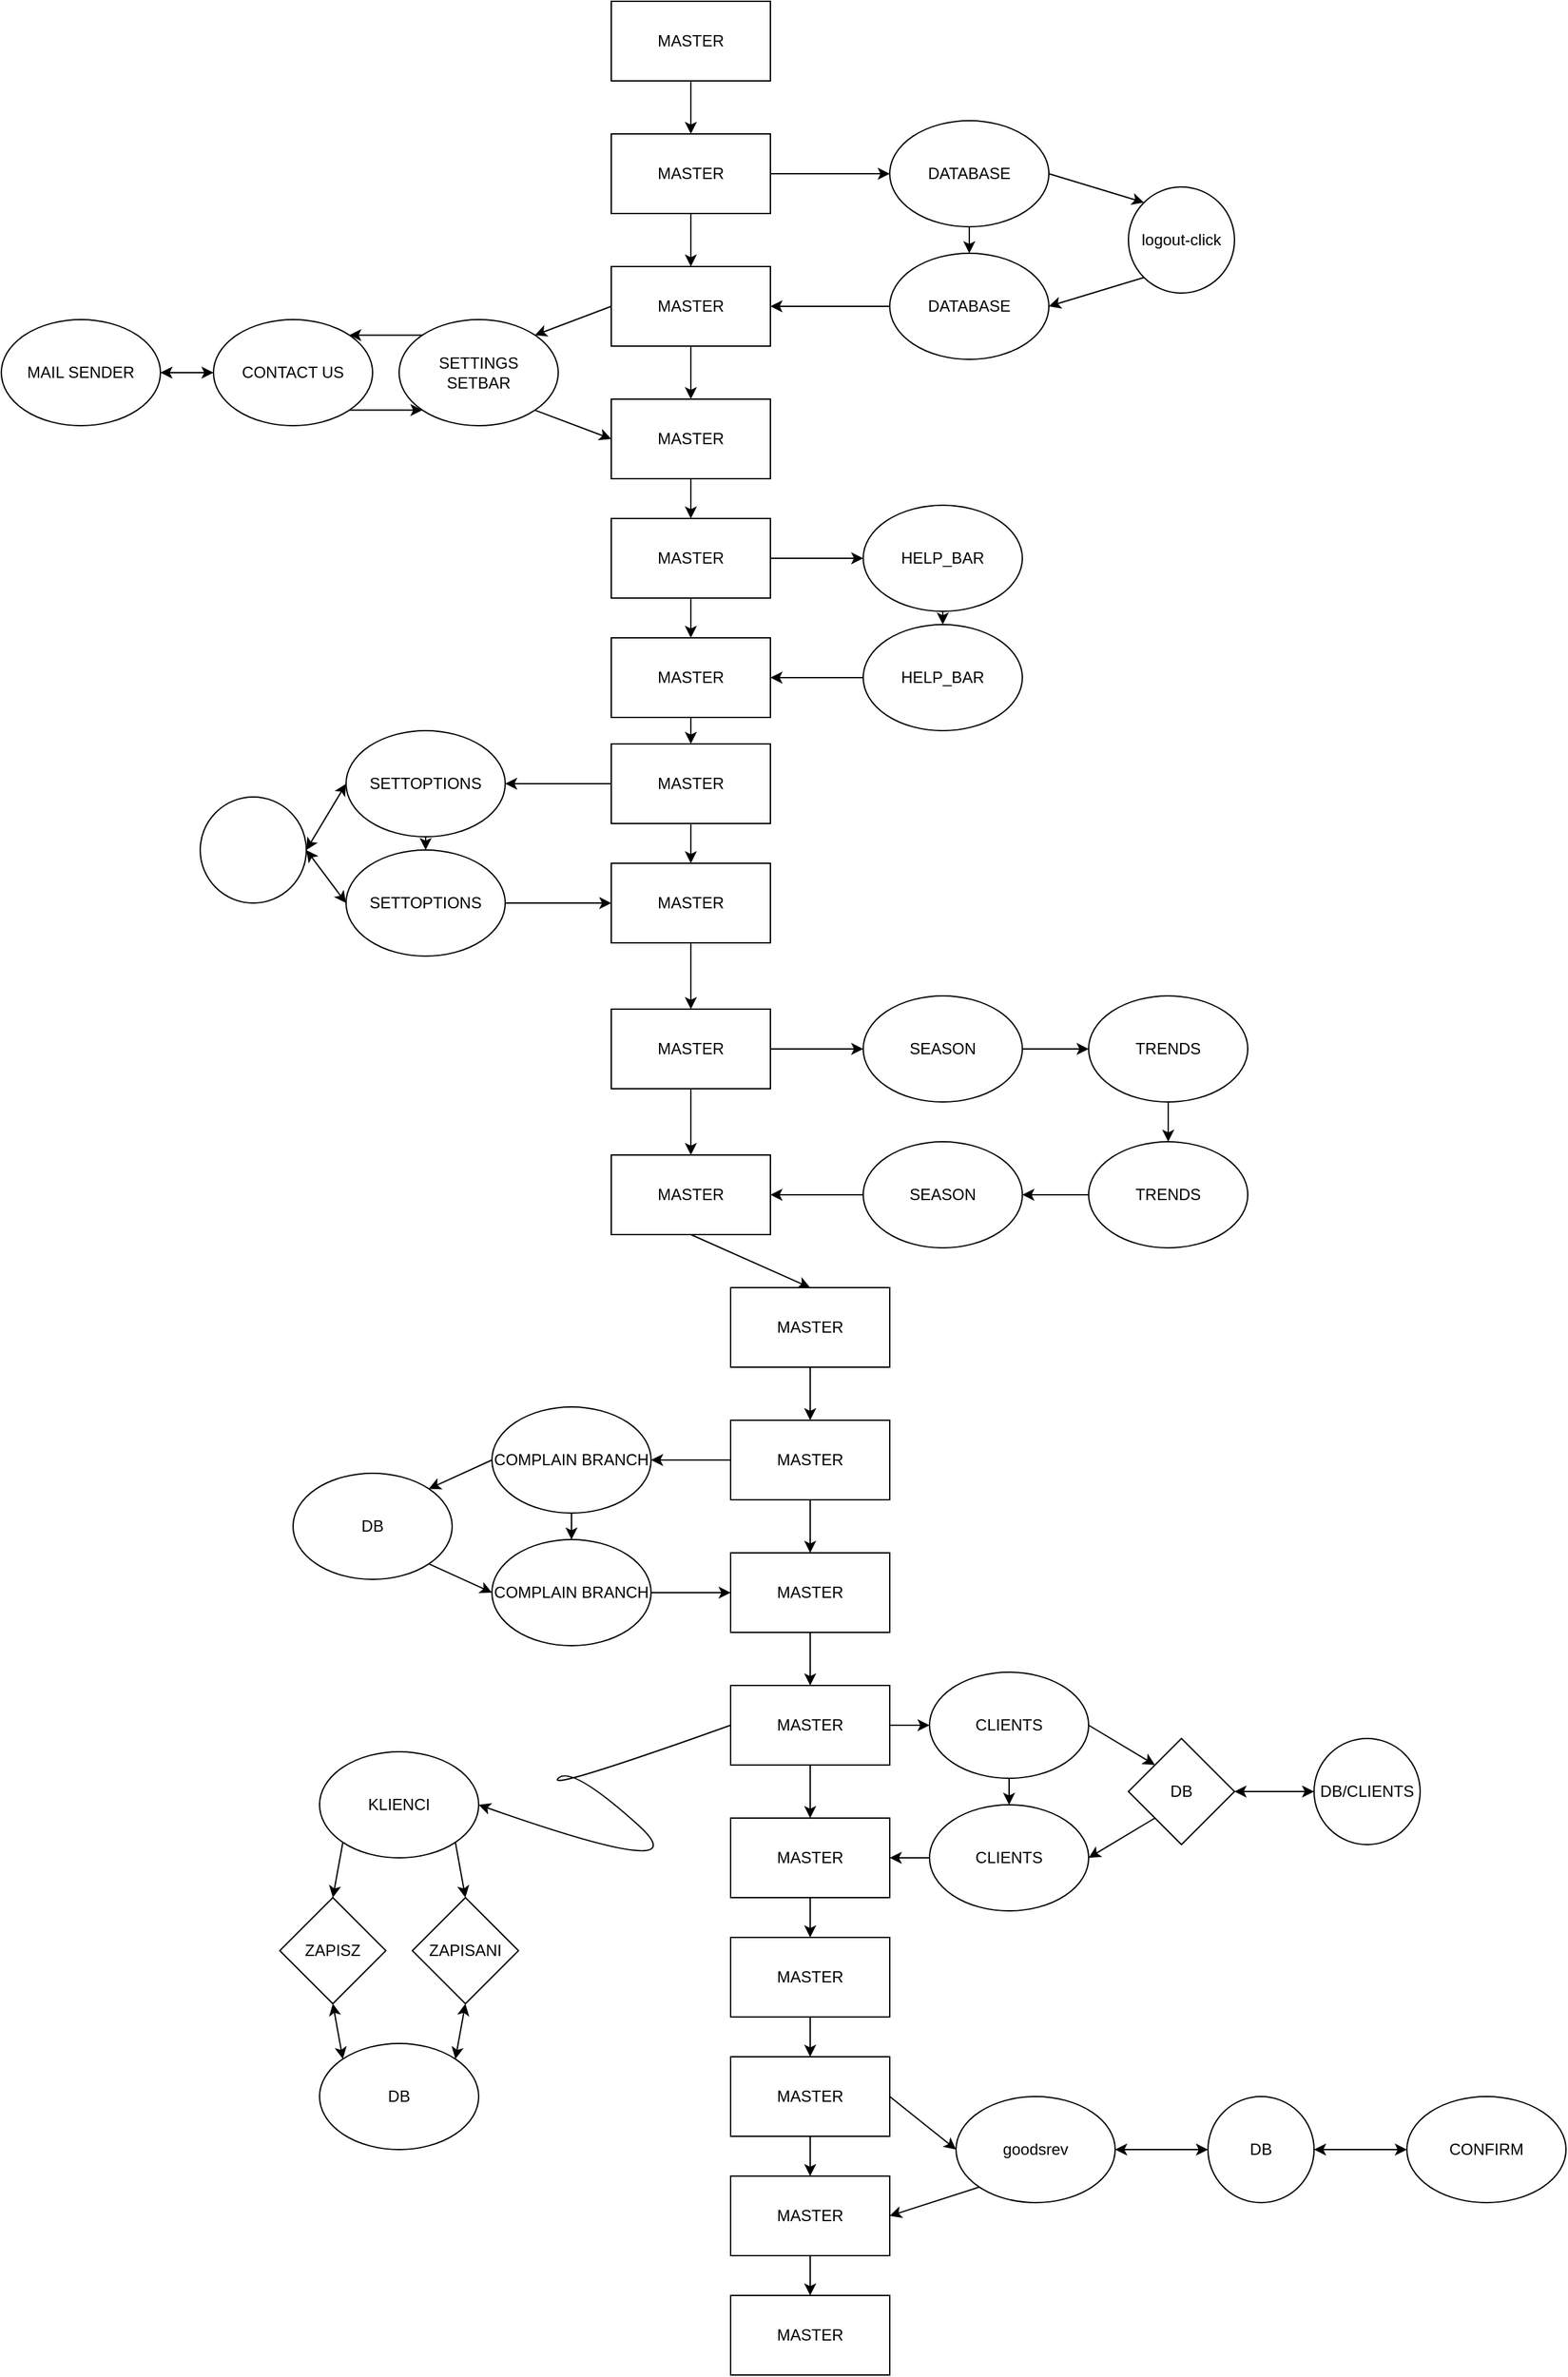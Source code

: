 <mxfile>
    <diagram id="oY0FXj-dNBYfwEyEiE-z" name="Page-1">
        <mxGraphModel dx="1971" dy="547" grid="1" gridSize="10" guides="1" tooltips="1" connect="1" arrows="1" fold="1" page="1" pageScale="1" pageWidth="827" pageHeight="1169" math="0" shadow="0">
            <root>
                <mxCell id="0"/>
                <mxCell id="1" parent="0"/>
                <mxCell id="2" value="MASTER" style="rounded=0;whiteSpace=wrap;html=1;" parent="1" vertex="1">
                    <mxGeometry x="320" y="40" width="120" height="60" as="geometry"/>
                </mxCell>
                <mxCell id="3" value="MASTER" style="rounded=0;whiteSpace=wrap;html=1;" parent="1" vertex="1">
                    <mxGeometry x="320" y="140" width="120" height="60" as="geometry"/>
                </mxCell>
                <mxCell id="4" value="MASTER" style="rounded=0;whiteSpace=wrap;html=1;" parent="1" vertex="1">
                    <mxGeometry x="320" y="240" width="120" height="60" as="geometry"/>
                </mxCell>
                <mxCell id="5" value="" style="endArrow=classic;html=1;exitX=0.5;exitY=1;exitDx=0;exitDy=0;entryX=0.5;entryY=0;entryDx=0;entryDy=0;" parent="1" source="2" target="3" edge="1">
                    <mxGeometry width="50" height="50" relative="1" as="geometry">
                        <mxPoint x="390" y="170" as="sourcePoint"/>
                        <mxPoint x="440" y="120" as="targetPoint"/>
                    </mxGeometry>
                </mxCell>
                <mxCell id="6" value="" style="endArrow=classic;html=1;exitX=0.5;exitY=1;exitDx=0;exitDy=0;" parent="1" source="3" target="4" edge="1">
                    <mxGeometry width="50" height="50" relative="1" as="geometry">
                        <mxPoint x="390" y="170" as="sourcePoint"/>
                        <mxPoint x="440" y="120" as="targetPoint"/>
                    </mxGeometry>
                </mxCell>
                <mxCell id="7" value="DATABASE" style="ellipse;whiteSpace=wrap;html=1;" parent="1" vertex="1">
                    <mxGeometry x="530" y="130" width="120" height="80" as="geometry"/>
                </mxCell>
                <mxCell id="8" value="DATABASE" style="ellipse;whiteSpace=wrap;html=1;" parent="1" vertex="1">
                    <mxGeometry x="530" y="230" width="120" height="80" as="geometry"/>
                </mxCell>
                <mxCell id="9" value="" style="endArrow=classic;html=1;exitX=0.5;exitY=1;exitDx=0;exitDy=0;entryX=0.5;entryY=0;entryDx=0;entryDy=0;" parent="1" source="7" target="8" edge="1">
                    <mxGeometry width="50" height="50" relative="1" as="geometry">
                        <mxPoint x="390" y="270" as="sourcePoint"/>
                        <mxPoint x="440" y="220" as="targetPoint"/>
                    </mxGeometry>
                </mxCell>
                <mxCell id="10" value="" style="endArrow=classic;html=1;exitX=1;exitY=0.5;exitDx=0;exitDy=0;entryX=0;entryY=0.5;entryDx=0;entryDy=0;" parent="1" source="3" target="7" edge="1">
                    <mxGeometry width="50" height="50" relative="1" as="geometry">
                        <mxPoint x="390" y="270" as="sourcePoint"/>
                        <mxPoint x="440" y="220" as="targetPoint"/>
                    </mxGeometry>
                </mxCell>
                <mxCell id="11" value="logout-click" style="ellipse;whiteSpace=wrap;html=1;aspect=fixed;" parent="1" vertex="1">
                    <mxGeometry x="710" y="180" width="80" height="80" as="geometry"/>
                </mxCell>
                <mxCell id="12" value="" style="endArrow=classic;html=1;exitX=1;exitY=0.5;exitDx=0;exitDy=0;entryX=0;entryY=0;entryDx=0;entryDy=0;" parent="1" source="7" target="11" edge="1">
                    <mxGeometry width="50" height="50" relative="1" as="geometry">
                        <mxPoint x="390" y="300" as="sourcePoint"/>
                        <mxPoint x="440" y="250" as="targetPoint"/>
                    </mxGeometry>
                </mxCell>
                <mxCell id="13" value="MASTER" style="rounded=0;whiteSpace=wrap;html=1;" parent="1" vertex="1">
                    <mxGeometry x="320" y="340" width="120" height="60" as="geometry"/>
                </mxCell>
                <mxCell id="14" value="" style="endArrow=classic;html=1;exitX=0.5;exitY=1;exitDx=0;exitDy=0;entryX=0.5;entryY=0;entryDx=0;entryDy=0;" parent="1" source="4" target="13" edge="1">
                    <mxGeometry width="50" height="50" relative="1" as="geometry">
                        <mxPoint x="390" y="300" as="sourcePoint"/>
                        <mxPoint x="440" y="250" as="targetPoint"/>
                    </mxGeometry>
                </mxCell>
                <mxCell id="15" value="" style="endArrow=classic;html=1;exitX=0;exitY=1;exitDx=0;exitDy=0;entryX=1;entryY=0.5;entryDx=0;entryDy=0;" parent="1" source="11" target="8" edge="1">
                    <mxGeometry width="50" height="50" relative="1" as="geometry">
                        <mxPoint x="390" y="300" as="sourcePoint"/>
                        <mxPoint x="440" y="250" as="targetPoint"/>
                    </mxGeometry>
                </mxCell>
                <mxCell id="16" value="" style="endArrow=classic;html=1;exitX=0;exitY=0.5;exitDx=0;exitDy=0;entryX=1;entryY=0.5;entryDx=0;entryDy=0;" parent="1" source="8" target="4" edge="1">
                    <mxGeometry width="50" height="50" relative="1" as="geometry">
                        <mxPoint x="390" y="290" as="sourcePoint"/>
                        <mxPoint x="440" y="240" as="targetPoint"/>
                    </mxGeometry>
                </mxCell>
                <mxCell id="17" value="SETTINGS&lt;br&gt;SETBAR" style="ellipse;whiteSpace=wrap;html=1;" parent="1" vertex="1">
                    <mxGeometry x="160" y="280" width="120" height="80" as="geometry"/>
                </mxCell>
                <mxCell id="19" value="" style="endArrow=classic;html=1;exitX=0;exitY=0.5;exitDx=0;exitDy=0;entryX=1;entryY=0;entryDx=0;entryDy=0;" parent="1" source="4" target="17" edge="1">
                    <mxGeometry width="50" height="50" relative="1" as="geometry">
                        <mxPoint x="390" y="290" as="sourcePoint"/>
                        <mxPoint x="440" y="240" as="targetPoint"/>
                    </mxGeometry>
                </mxCell>
                <mxCell id="37" style="edgeStyle=none;html=1;entryX=1;entryY=0;entryDx=0;entryDy=0;exitX=0;exitY=0;exitDx=0;exitDy=0;" parent="1" source="17" target="35" edge="1">
                    <mxGeometry relative="1" as="geometry"/>
                </mxCell>
                <mxCell id="21" value="MASTER" style="rounded=0;whiteSpace=wrap;html=1;" parent="1" vertex="1">
                    <mxGeometry x="320" y="430" width="120" height="60" as="geometry"/>
                </mxCell>
                <mxCell id="22" value="MASTER" style="rounded=0;whiteSpace=wrap;html=1;" parent="1" vertex="1">
                    <mxGeometry x="320" y="520" width="120" height="60" as="geometry"/>
                </mxCell>
                <mxCell id="23" value="" style="endArrow=classic;html=1;exitX=0.5;exitY=1;exitDx=0;exitDy=0;entryX=0.5;entryY=0;entryDx=0;entryDy=0;" parent="1" source="21" target="22" edge="1">
                    <mxGeometry width="50" height="50" relative="1" as="geometry">
                        <mxPoint x="390" y="460" as="sourcePoint"/>
                        <mxPoint x="440" y="410" as="targetPoint"/>
                    </mxGeometry>
                </mxCell>
                <mxCell id="24" value="" style="endArrow=classic;html=1;exitX=0.5;exitY=1;exitDx=0;exitDy=0;entryX=0.5;entryY=0;entryDx=0;entryDy=0;" parent="1" source="13" target="21" edge="1">
                    <mxGeometry width="50" height="50" relative="1" as="geometry">
                        <mxPoint x="390" y="460" as="sourcePoint"/>
                        <mxPoint x="440" y="410" as="targetPoint"/>
                    </mxGeometry>
                </mxCell>
                <mxCell id="25" value="HELP_BAR" style="ellipse;whiteSpace=wrap;html=1;" parent="1" vertex="1">
                    <mxGeometry x="510" y="510" width="120" height="80" as="geometry"/>
                </mxCell>
                <mxCell id="26" value="HELP_BAR" style="ellipse;whiteSpace=wrap;html=1;" parent="1" vertex="1">
                    <mxGeometry x="510" y="420" width="120" height="80" as="geometry"/>
                </mxCell>
                <mxCell id="27" value="" style="endArrow=classic;html=1;exitX=1;exitY=0.5;exitDx=0;exitDy=0;entryX=0;entryY=0.5;entryDx=0;entryDy=0;" parent="1" source="21" target="26" edge="1">
                    <mxGeometry width="50" height="50" relative="1" as="geometry">
                        <mxPoint x="390" y="460" as="sourcePoint"/>
                        <mxPoint x="440" y="410" as="targetPoint"/>
                    </mxGeometry>
                </mxCell>
                <mxCell id="28" value="" style="endArrow=classic;html=1;exitX=0.5;exitY=1;exitDx=0;exitDy=0;entryX=0.5;entryY=0;entryDx=0;entryDy=0;" parent="1" source="26" target="25" edge="1">
                    <mxGeometry width="50" height="50" relative="1" as="geometry">
                        <mxPoint x="390" y="460" as="sourcePoint"/>
                        <mxPoint x="440" y="410" as="targetPoint"/>
                    </mxGeometry>
                </mxCell>
                <mxCell id="29" value="" style="endArrow=classic;html=1;exitX=1;exitY=1;exitDx=0;exitDy=0;entryX=0;entryY=0.5;entryDx=0;entryDy=0;" parent="1" source="17" target="13" edge="1">
                    <mxGeometry width="50" height="50" relative="1" as="geometry">
                        <mxPoint x="390" y="310" as="sourcePoint"/>
                        <mxPoint x="440" y="260" as="targetPoint"/>
                    </mxGeometry>
                </mxCell>
                <mxCell id="30" value="" style="endArrow=classic;html=1;exitX=0;exitY=0.5;exitDx=0;exitDy=0;entryX=1;entryY=0.5;entryDx=0;entryDy=0;" parent="1" source="25" target="22" edge="1">
                    <mxGeometry width="50" height="50" relative="1" as="geometry">
                        <mxPoint x="390" y="510" as="sourcePoint"/>
                        <mxPoint x="440" y="460" as="targetPoint"/>
                    </mxGeometry>
                </mxCell>
                <mxCell id="31" value="MASTER" style="rounded=0;whiteSpace=wrap;html=1;" parent="1" vertex="1">
                    <mxGeometry x="320" y="600" width="120" height="60" as="geometry"/>
                </mxCell>
                <mxCell id="32" value="MASTER" style="rounded=0;whiteSpace=wrap;html=1;" parent="1" vertex="1">
                    <mxGeometry x="320" y="690" width="120" height="60" as="geometry"/>
                </mxCell>
                <mxCell id="33" value="" style="endArrow=classic;html=1;exitX=0.5;exitY=1;exitDx=0;exitDy=0;entryX=0.5;entryY=0;entryDx=0;entryDy=0;" parent="1" source="22" target="31" edge="1">
                    <mxGeometry width="50" height="50" relative="1" as="geometry">
                        <mxPoint x="390" y="510" as="sourcePoint"/>
                        <mxPoint x="440" y="460" as="targetPoint"/>
                    </mxGeometry>
                </mxCell>
                <mxCell id="34" value="" style="endArrow=classic;html=1;exitX=0.5;exitY=1;exitDx=0;exitDy=0;entryX=0.5;entryY=0;entryDx=0;entryDy=0;" parent="1" source="31" target="32" edge="1">
                    <mxGeometry width="50" height="50" relative="1" as="geometry">
                        <mxPoint x="390" y="510" as="sourcePoint"/>
                        <mxPoint x="440" y="460" as="targetPoint"/>
                    </mxGeometry>
                </mxCell>
                <mxCell id="35" value="CONTACT US" style="ellipse;whiteSpace=wrap;html=1;" parent="1" vertex="1">
                    <mxGeometry x="20" y="280" width="120" height="80" as="geometry"/>
                </mxCell>
                <mxCell id="38" value="" style="endArrow=classic;html=1;exitX=1;exitY=1;exitDx=0;exitDy=0;entryX=0;entryY=1;entryDx=0;entryDy=0;" parent="1" source="35" target="17" edge="1">
                    <mxGeometry width="50" height="50" relative="1" as="geometry">
                        <mxPoint x="390" y="410" as="sourcePoint"/>
                        <mxPoint x="440" y="360" as="targetPoint"/>
                    </mxGeometry>
                </mxCell>
                <mxCell id="39" value="SETTOPTIONS" style="ellipse;whiteSpace=wrap;html=1;" parent="1" vertex="1">
                    <mxGeometry x="120" y="680" width="120" height="80" as="geometry"/>
                </mxCell>
                <mxCell id="40" value="SETTOPTIONS" style="ellipse;whiteSpace=wrap;html=1;" parent="1" vertex="1">
                    <mxGeometry x="120" y="590" width="120" height="80" as="geometry"/>
                </mxCell>
                <mxCell id="41" value="" style="endArrow=classic;html=1;exitX=0.5;exitY=1;exitDx=0;exitDy=0;" parent="1" source="32" edge="1">
                    <mxGeometry width="50" height="50" relative="1" as="geometry">
                        <mxPoint x="400" y="820" as="sourcePoint"/>
                        <mxPoint x="380" y="800" as="targetPoint"/>
                    </mxGeometry>
                </mxCell>
                <mxCell id="42" value="" style="endArrow=classic;html=1;exitX=1;exitY=0.5;exitDx=0;exitDy=0;entryX=0;entryY=0.5;entryDx=0;entryDy=0;" parent="1" source="39" target="32" edge="1">
                    <mxGeometry width="50" height="50" relative="1" as="geometry">
                        <mxPoint x="390" y="680" as="sourcePoint"/>
                        <mxPoint x="440" y="630" as="targetPoint"/>
                    </mxGeometry>
                </mxCell>
                <mxCell id="43" value="" style="endArrow=classic;html=1;entryX=0.5;entryY=0;entryDx=0;entryDy=0;exitX=0.5;exitY=1;exitDx=0;exitDy=0;" parent="1" source="40" target="39" edge="1">
                    <mxGeometry width="50" height="50" relative="1" as="geometry">
                        <mxPoint x="390" y="680" as="sourcePoint"/>
                        <mxPoint x="440" y="630" as="targetPoint"/>
                    </mxGeometry>
                </mxCell>
                <mxCell id="44" value="" style="endArrow=classic;html=1;exitX=0;exitY=0.5;exitDx=0;exitDy=0;entryX=1;entryY=0.5;entryDx=0;entryDy=0;" parent="1" source="31" target="40" edge="1">
                    <mxGeometry width="50" height="50" relative="1" as="geometry">
                        <mxPoint x="390" y="680" as="sourcePoint"/>
                        <mxPoint x="440" y="630" as="targetPoint"/>
                    </mxGeometry>
                </mxCell>
                <mxCell id="46" value="MASTER" style="rounded=0;whiteSpace=wrap;html=1;" parent="1" vertex="1">
                    <mxGeometry x="320" y="800" width="120" height="60" as="geometry"/>
                </mxCell>
                <mxCell id="47" value="SEASON" style="ellipse;whiteSpace=wrap;html=1;" parent="1" vertex="1">
                    <mxGeometry x="510" y="900" width="120" height="80" as="geometry"/>
                </mxCell>
                <mxCell id="48" value="SEASON" style="ellipse;whiteSpace=wrap;html=1;" parent="1" vertex="1">
                    <mxGeometry x="510" y="790" width="120" height="80" as="geometry"/>
                </mxCell>
                <mxCell id="49" value="TRENDS" style="ellipse;whiteSpace=wrap;html=1;" parent="1" vertex="1">
                    <mxGeometry x="680" y="790" width="120" height="80" as="geometry"/>
                </mxCell>
                <mxCell id="50" value="TRENDS" style="ellipse;whiteSpace=wrap;html=1;" parent="1" vertex="1">
                    <mxGeometry x="680" y="900" width="120" height="80" as="geometry"/>
                </mxCell>
                <mxCell id="51" value="MASTER" style="rounded=0;whiteSpace=wrap;html=1;" parent="1" vertex="1">
                    <mxGeometry x="320" y="910" width="120" height="60" as="geometry"/>
                </mxCell>
                <mxCell id="52" value="MASTER" style="rounded=0;whiteSpace=wrap;html=1;" parent="1" vertex="1">
                    <mxGeometry x="410" y="1010" width="120" height="60" as="geometry"/>
                </mxCell>
                <mxCell id="53" value="" style="endArrow=classic;html=1;entryX=1;entryY=0.5;entryDx=0;entryDy=0;exitX=0;exitY=0.5;exitDx=0;exitDy=0;" parent="1" source="47" target="51" edge="1">
                    <mxGeometry width="50" height="50" relative="1" as="geometry">
                        <mxPoint x="390" y="910" as="sourcePoint"/>
                        <mxPoint x="440" y="860" as="targetPoint"/>
                    </mxGeometry>
                </mxCell>
                <mxCell id="54" value="" style="endArrow=classic;html=1;exitX=0;exitY=0.5;exitDx=0;exitDy=0;entryX=1;entryY=0.5;entryDx=0;entryDy=0;" parent="1" source="50" target="47" edge="1">
                    <mxGeometry width="50" height="50" relative="1" as="geometry">
                        <mxPoint x="390" y="910" as="sourcePoint"/>
                        <mxPoint x="440" y="860" as="targetPoint"/>
                    </mxGeometry>
                </mxCell>
                <mxCell id="55" value="" style="endArrow=classic;html=1;entryX=0.5;entryY=0;entryDx=0;entryDy=0;exitX=0.5;exitY=1;exitDx=0;exitDy=0;" parent="1" source="49" target="50" edge="1">
                    <mxGeometry width="50" height="50" relative="1" as="geometry">
                        <mxPoint x="390" y="910" as="sourcePoint"/>
                        <mxPoint x="440" y="860" as="targetPoint"/>
                    </mxGeometry>
                </mxCell>
                <mxCell id="56" value="" style="endArrow=classic;html=1;exitX=1;exitY=0.5;exitDx=0;exitDy=0;entryX=0;entryY=0.5;entryDx=0;entryDy=0;" parent="1" source="48" target="49" edge="1">
                    <mxGeometry width="50" height="50" relative="1" as="geometry">
                        <mxPoint x="390" y="910" as="sourcePoint"/>
                        <mxPoint x="440" y="860" as="targetPoint"/>
                    </mxGeometry>
                </mxCell>
                <mxCell id="57" value="" style="endArrow=classic;html=1;exitX=0.5;exitY=1;exitDx=0;exitDy=0;entryX=0.5;entryY=0;entryDx=0;entryDy=0;" parent="1" source="51" target="52" edge="1">
                    <mxGeometry width="50" height="50" relative="1" as="geometry">
                        <mxPoint x="390" y="910" as="sourcePoint"/>
                        <mxPoint x="440" y="860" as="targetPoint"/>
                    </mxGeometry>
                </mxCell>
                <mxCell id="58" value="" style="endArrow=classic;html=1;exitX=1;exitY=0.5;exitDx=0;exitDy=0;entryX=0;entryY=0.5;entryDx=0;entryDy=0;" parent="1" source="46" target="48" edge="1">
                    <mxGeometry width="50" height="50" relative="1" as="geometry">
                        <mxPoint x="390" y="910" as="sourcePoint"/>
                        <mxPoint x="440" y="860" as="targetPoint"/>
                    </mxGeometry>
                </mxCell>
                <mxCell id="59" value="" style="endArrow=classic;html=1;exitX=0.5;exitY=1;exitDx=0;exitDy=0;entryX=0.5;entryY=0;entryDx=0;entryDy=0;" parent="1" source="46" target="51" edge="1">
                    <mxGeometry width="50" height="50" relative="1" as="geometry">
                        <mxPoint x="390" y="910" as="sourcePoint"/>
                        <mxPoint x="440" y="860" as="targetPoint"/>
                    </mxGeometry>
                </mxCell>
                <mxCell id="60" value="MASTER" style="rounded=0;whiteSpace=wrap;html=1;" parent="1" vertex="1">
                    <mxGeometry x="410" y="1110" width="120" height="60" as="geometry"/>
                </mxCell>
                <mxCell id="61" value="MASTER" style="rounded=0;whiteSpace=wrap;html=1;" parent="1" vertex="1">
                    <mxGeometry x="410" y="1210" width="120" height="60" as="geometry"/>
                </mxCell>
                <mxCell id="62" value="" style="endArrow=classic;html=1;exitX=0.5;exitY=1;exitDx=0;exitDy=0;entryX=0.5;entryY=0;entryDx=0;entryDy=0;" parent="1" source="52" target="60" edge="1">
                    <mxGeometry width="50" height="50" relative="1" as="geometry">
                        <mxPoint x="390" y="1060" as="sourcePoint"/>
                        <mxPoint x="440" y="1010" as="targetPoint"/>
                    </mxGeometry>
                </mxCell>
                <mxCell id="63" value="" style="endArrow=classic;html=1;exitX=0.5;exitY=1;exitDx=0;exitDy=0;entryX=0.5;entryY=0;entryDx=0;entryDy=0;" parent="1" source="60" target="61" edge="1">
                    <mxGeometry width="50" height="50" relative="1" as="geometry">
                        <mxPoint x="390" y="1060" as="sourcePoint"/>
                        <mxPoint x="440" y="1010" as="targetPoint"/>
                    </mxGeometry>
                </mxCell>
                <mxCell id="64" value="COMPLAIN BRANCH" style="ellipse;whiteSpace=wrap;html=1;" parent="1" vertex="1">
                    <mxGeometry x="230" y="1100" width="120" height="80" as="geometry"/>
                </mxCell>
                <mxCell id="65" value="COMPLAIN BRANCH" style="ellipse;whiteSpace=wrap;html=1;" parent="1" vertex="1">
                    <mxGeometry x="230" y="1200" width="120" height="80" as="geometry"/>
                </mxCell>
                <mxCell id="66" value="" style="endArrow=classic;html=1;exitX=0;exitY=0.5;exitDx=0;exitDy=0;entryX=1;entryY=0.5;entryDx=0;entryDy=0;" parent="1" source="60" target="64" edge="1">
                    <mxGeometry width="50" height="50" relative="1" as="geometry">
                        <mxPoint x="390" y="1060" as="sourcePoint"/>
                        <mxPoint x="440" y="1010" as="targetPoint"/>
                    </mxGeometry>
                </mxCell>
                <mxCell id="67" value="" style="endArrow=classic;html=1;exitX=0.5;exitY=1;exitDx=0;exitDy=0;entryX=0.5;entryY=0;entryDx=0;entryDy=0;" parent="1" source="64" target="65" edge="1">
                    <mxGeometry width="50" height="50" relative="1" as="geometry">
                        <mxPoint x="390" y="1060" as="sourcePoint"/>
                        <mxPoint x="440" y="1010" as="targetPoint"/>
                    </mxGeometry>
                </mxCell>
                <mxCell id="68" value="" style="endArrow=classic;html=1;exitX=1;exitY=0.5;exitDx=0;exitDy=0;entryX=0;entryY=0.5;entryDx=0;entryDy=0;" parent="1" source="65" target="61" edge="1">
                    <mxGeometry width="50" height="50" relative="1" as="geometry">
                        <mxPoint x="390" y="1060" as="sourcePoint"/>
                        <mxPoint x="440" y="1010" as="targetPoint"/>
                    </mxGeometry>
                </mxCell>
                <mxCell id="69" value="DB" style="ellipse;whiteSpace=wrap;html=1;" parent="1" vertex="1">
                    <mxGeometry x="80" y="1150" width="120" height="80" as="geometry"/>
                </mxCell>
                <mxCell id="70" value="" style="endArrow=classic;html=1;exitX=0;exitY=0.5;exitDx=0;exitDy=0;entryX=1;entryY=0;entryDx=0;entryDy=0;" parent="1" source="64" target="69" edge="1">
                    <mxGeometry width="50" height="50" relative="1" as="geometry">
                        <mxPoint x="390" y="1060" as="sourcePoint"/>
                        <mxPoint x="440" y="1010" as="targetPoint"/>
                    </mxGeometry>
                </mxCell>
                <mxCell id="71" value="" style="endArrow=classic;html=1;exitX=1;exitY=1;exitDx=0;exitDy=0;entryX=0;entryY=0.5;entryDx=0;entryDy=0;" parent="1" source="69" target="65" edge="1">
                    <mxGeometry width="50" height="50" relative="1" as="geometry">
                        <mxPoint x="390" y="1060" as="sourcePoint"/>
                        <mxPoint x="440" y="1010" as="targetPoint"/>
                    </mxGeometry>
                </mxCell>
                <mxCell id="72" value="MASTER" style="rounded=0;whiteSpace=wrap;html=1;" parent="1" vertex="1">
                    <mxGeometry x="410" y="1310" width="120" height="60" as="geometry"/>
                </mxCell>
                <mxCell id="73" value="" style="endArrow=classic;html=1;exitX=0.5;exitY=1;exitDx=0;exitDy=0;entryX=0.5;entryY=0;entryDx=0;entryDy=0;" parent="1" source="61" target="72" edge="1">
                    <mxGeometry width="50" height="50" relative="1" as="geometry">
                        <mxPoint x="390" y="1410" as="sourcePoint"/>
                        <mxPoint x="440" y="1360" as="targetPoint"/>
                    </mxGeometry>
                </mxCell>
                <mxCell id="74" value="MASTER" style="rounded=0;whiteSpace=wrap;html=1;" parent="1" vertex="1">
                    <mxGeometry x="410" y="1410" width="120" height="60" as="geometry"/>
                </mxCell>
                <mxCell id="75" value="" style="endArrow=classic;html=1;exitX=0.5;exitY=1;exitDx=0;exitDy=0;entryX=0.5;entryY=0;entryDx=0;entryDy=0;" parent="1" source="72" target="74" edge="1">
                    <mxGeometry width="50" height="50" relative="1" as="geometry">
                        <mxPoint x="390" y="1410" as="sourcePoint"/>
                        <mxPoint x="440" y="1360" as="targetPoint"/>
                    </mxGeometry>
                </mxCell>
                <mxCell id="76" value="CLIENTS" style="ellipse;whiteSpace=wrap;html=1;" parent="1" vertex="1">
                    <mxGeometry x="560" y="1300" width="120" height="80" as="geometry"/>
                </mxCell>
                <mxCell id="77" value="CLIENTS" style="ellipse;whiteSpace=wrap;html=1;" parent="1" vertex="1">
                    <mxGeometry x="560" y="1400" width="120" height="80" as="geometry"/>
                </mxCell>
                <mxCell id="78" value="" style="endArrow=classic;html=1;exitX=1;exitY=0.5;exitDx=0;exitDy=0;entryX=0;entryY=0.5;entryDx=0;entryDy=0;" parent="1" source="72" target="76" edge="1">
                    <mxGeometry width="50" height="50" relative="1" as="geometry">
                        <mxPoint x="390" y="1310" as="sourcePoint"/>
                        <mxPoint x="440" y="1260" as="targetPoint"/>
                    </mxGeometry>
                </mxCell>
                <mxCell id="79" value="" style="endArrow=classic;html=1;exitX=0.5;exitY=1;exitDx=0;exitDy=0;entryX=0.5;entryY=0;entryDx=0;entryDy=0;" parent="1" source="76" target="77" edge="1">
                    <mxGeometry width="50" height="50" relative="1" as="geometry">
                        <mxPoint x="390" y="1310" as="sourcePoint"/>
                        <mxPoint x="440" y="1260" as="targetPoint"/>
                    </mxGeometry>
                </mxCell>
                <mxCell id="80" value="" style="endArrow=classic;html=1;exitX=0;exitY=0.5;exitDx=0;exitDy=0;entryX=1;entryY=0.5;entryDx=0;entryDy=0;" parent="1" source="77" target="74" edge="1">
                    <mxGeometry width="50" height="50" relative="1" as="geometry">
                        <mxPoint x="390" y="1310" as="sourcePoint"/>
                        <mxPoint x="440" y="1260" as="targetPoint"/>
                    </mxGeometry>
                </mxCell>
                <mxCell id="81" value="DB" style="rhombus;whiteSpace=wrap;html=1;" parent="1" vertex="1">
                    <mxGeometry x="710" y="1350" width="80" height="80" as="geometry"/>
                </mxCell>
                <mxCell id="82" value="" style="endArrow=classic;html=1;exitX=1;exitY=0.5;exitDx=0;exitDy=0;entryX=0;entryY=0;entryDx=0;entryDy=0;" parent="1" source="76" target="81" edge="1">
                    <mxGeometry width="50" height="50" relative="1" as="geometry">
                        <mxPoint x="390" y="1310" as="sourcePoint"/>
                        <mxPoint x="440" y="1260" as="targetPoint"/>
                    </mxGeometry>
                </mxCell>
                <mxCell id="83" value="" style="endArrow=classic;html=1;exitX=0;exitY=1;exitDx=0;exitDy=0;entryX=1;entryY=0.5;entryDx=0;entryDy=0;" parent="1" source="81" target="77" edge="1">
                    <mxGeometry width="50" height="50" relative="1" as="geometry">
                        <mxPoint x="390" y="1310" as="sourcePoint"/>
                        <mxPoint x="440" y="1260" as="targetPoint"/>
                    </mxGeometry>
                </mxCell>
                <mxCell id="84" value="DB/CLIENTS" style="ellipse;whiteSpace=wrap;html=1;aspect=fixed;" parent="1" vertex="1">
                    <mxGeometry x="850" y="1350" width="80" height="80" as="geometry"/>
                </mxCell>
                <mxCell id="85" value="" style="endArrow=classic;startArrow=classic;html=1;exitX=1;exitY=0.5;exitDx=0;exitDy=0;entryX=0;entryY=0.5;entryDx=0;entryDy=0;" parent="1" source="81" target="84" edge="1">
                    <mxGeometry width="50" height="50" relative="1" as="geometry">
                        <mxPoint x="390" y="1410" as="sourcePoint"/>
                        <mxPoint x="440" y="1360" as="targetPoint"/>
                    </mxGeometry>
                </mxCell>
                <mxCell id="86" value="KLIENCI" style="ellipse;whiteSpace=wrap;html=1;" parent="1" vertex="1">
                    <mxGeometry x="100" y="1360" width="120" height="80" as="geometry"/>
                </mxCell>
                <mxCell id="87" value="ZAPISANI" style="rhombus;whiteSpace=wrap;html=1;" parent="1" vertex="1">
                    <mxGeometry x="170" y="1470" width="80" height="80" as="geometry"/>
                </mxCell>
                <mxCell id="88" value="ZAPISZ" style="rhombus;whiteSpace=wrap;html=1;" parent="1" vertex="1">
                    <mxGeometry x="70" y="1470" width="80" height="80" as="geometry"/>
                </mxCell>
                <mxCell id="89" value="DB" style="ellipse;whiteSpace=wrap;html=1;" parent="1" vertex="1">
                    <mxGeometry x="100" y="1580" width="120" height="80" as="geometry"/>
                </mxCell>
                <mxCell id="90" value="" style="endArrow=classic;html=1;exitX=1;exitY=1;exitDx=0;exitDy=0;entryX=0.5;entryY=0;entryDx=0;entryDy=0;" parent="1" source="86" target="87" edge="1">
                    <mxGeometry width="50" height="50" relative="1" as="geometry">
                        <mxPoint x="390" y="1410" as="sourcePoint"/>
                        <mxPoint x="440" y="1360" as="targetPoint"/>
                    </mxGeometry>
                </mxCell>
                <mxCell id="91" value="" style="endArrow=classic;html=1;exitX=0;exitY=1;exitDx=0;exitDy=0;entryX=0.5;entryY=0;entryDx=0;entryDy=0;" parent="1" source="86" target="88" edge="1">
                    <mxGeometry width="50" height="50" relative="1" as="geometry">
                        <mxPoint x="390" y="1410" as="sourcePoint"/>
                        <mxPoint x="440" y="1360" as="targetPoint"/>
                    </mxGeometry>
                </mxCell>
                <mxCell id="92" value="" style="endArrow=classic;startArrow=classic;html=1;exitX=0.5;exitY=1;exitDx=0;exitDy=0;entryX=0;entryY=0;entryDx=0;entryDy=0;" parent="1" source="88" target="89" edge="1">
                    <mxGeometry width="50" height="50" relative="1" as="geometry">
                        <mxPoint x="390" y="1410" as="sourcePoint"/>
                        <mxPoint x="440" y="1360" as="targetPoint"/>
                    </mxGeometry>
                </mxCell>
                <mxCell id="93" value="" style="endArrow=classic;startArrow=classic;html=1;exitX=0.5;exitY=1;exitDx=0;exitDy=0;entryX=1;entryY=0;entryDx=0;entryDy=0;" parent="1" source="87" target="89" edge="1">
                    <mxGeometry width="50" height="50" relative="1" as="geometry">
                        <mxPoint x="390" y="1410" as="sourcePoint"/>
                        <mxPoint x="440" y="1360" as="targetPoint"/>
                    </mxGeometry>
                </mxCell>
                <mxCell id="94" value="" style="curved=1;endArrow=classic;html=1;exitX=0;exitY=0.5;exitDx=0;exitDy=0;entryX=1;entryY=0.5;entryDx=0;entryDy=0;" parent="1" source="72" target="86" edge="1">
                    <mxGeometry width="50" height="50" relative="1" as="geometry">
                        <mxPoint x="390" y="1510" as="sourcePoint"/>
                        <mxPoint x="440" y="1460" as="targetPoint"/>
                        <Array as="points">
                            <mxPoint x="270" y="1390"/>
                            <mxPoint x="290" y="1370"/>
                            <mxPoint x="390" y="1460"/>
                        </Array>
                    </mxGeometry>
                </mxCell>
                <mxCell id="95" value="MASTER" style="rounded=0;whiteSpace=wrap;html=1;" vertex="1" parent="1">
                    <mxGeometry x="410" y="1500" width="120" height="60" as="geometry"/>
                </mxCell>
                <mxCell id="96" value="MASTER" style="rounded=0;whiteSpace=wrap;html=1;" vertex="1" parent="1">
                    <mxGeometry x="410" y="1590" width="120" height="60" as="geometry"/>
                </mxCell>
                <mxCell id="97" value="" style="endArrow=classic;html=1;exitX=0.5;exitY=1;exitDx=0;exitDy=0;entryX=0.5;entryY=0;entryDx=0;entryDy=0;" edge="1" parent="1" source="95" target="96">
                    <mxGeometry width="50" height="50" relative="1" as="geometry">
                        <mxPoint x="560" y="1510" as="sourcePoint"/>
                        <mxPoint x="610" y="1460" as="targetPoint"/>
                    </mxGeometry>
                </mxCell>
                <mxCell id="98" value="" style="endArrow=classic;html=1;exitX=0.5;exitY=1;exitDx=0;exitDy=0;entryX=0.5;entryY=0;entryDx=0;entryDy=0;" edge="1" parent="1" source="74" target="95">
                    <mxGeometry width="50" height="50" relative="1" as="geometry">
                        <mxPoint x="560" y="1510" as="sourcePoint"/>
                        <mxPoint x="610" y="1460" as="targetPoint"/>
                    </mxGeometry>
                </mxCell>
                <mxCell id="99" value="MASTER" style="rounded=0;whiteSpace=wrap;html=1;" vertex="1" parent="1">
                    <mxGeometry x="410" y="1680" width="120" height="60" as="geometry"/>
                </mxCell>
                <mxCell id="100" value="" style="endArrow=classic;html=1;exitX=0.5;exitY=1;exitDx=0;exitDy=0;entryX=0.5;entryY=0;entryDx=0;entryDy=0;" edge="1" parent="1" source="96" target="99">
                    <mxGeometry width="50" height="50" relative="1" as="geometry">
                        <mxPoint x="560" y="1610" as="sourcePoint"/>
                        <mxPoint x="610" y="1560" as="targetPoint"/>
                    </mxGeometry>
                </mxCell>
                <mxCell id="101" value="goodsrev" style="ellipse;whiteSpace=wrap;html=1;" vertex="1" parent="1">
                    <mxGeometry x="580" y="1620" width="120" height="80" as="geometry"/>
                </mxCell>
                <mxCell id="102" value="DB" style="ellipse;whiteSpace=wrap;html=1;aspect=fixed;" vertex="1" parent="1">
                    <mxGeometry x="770" y="1620" width="80" height="80" as="geometry"/>
                </mxCell>
                <mxCell id="103" value="" style="endArrow=classic;html=1;exitX=1;exitY=0.5;exitDx=0;exitDy=0;entryX=0;entryY=0.5;entryDx=0;entryDy=0;" edge="1" parent="1" source="96" target="101">
                    <mxGeometry width="50" height="50" relative="1" as="geometry">
                        <mxPoint x="560" y="1610" as="sourcePoint"/>
                        <mxPoint x="610" y="1560" as="targetPoint"/>
                    </mxGeometry>
                </mxCell>
                <mxCell id="104" value="" style="endArrow=classic;startArrow=classic;html=1;exitX=1;exitY=0.5;exitDx=0;exitDy=0;entryX=0;entryY=0.5;entryDx=0;entryDy=0;" edge="1" parent="1" source="101" target="102">
                    <mxGeometry width="50" height="50" relative="1" as="geometry">
                        <mxPoint x="560" y="1610" as="sourcePoint"/>
                        <mxPoint x="610" y="1560" as="targetPoint"/>
                    </mxGeometry>
                </mxCell>
                <mxCell id="105" value="" style="endArrow=classic;html=1;exitX=0;exitY=1;exitDx=0;exitDy=0;entryX=1;entryY=0.5;entryDx=0;entryDy=0;" edge="1" parent="1" source="101" target="99">
                    <mxGeometry width="50" height="50" relative="1" as="geometry">
                        <mxPoint x="560" y="1610" as="sourcePoint"/>
                        <mxPoint x="610" y="1560" as="targetPoint"/>
                    </mxGeometry>
                </mxCell>
                <mxCell id="106" value="MASTER&lt;br&gt;" style="rounded=0;whiteSpace=wrap;html=1;" vertex="1" parent="1">
                    <mxGeometry x="410" y="1770" width="120" height="60" as="geometry"/>
                </mxCell>
                <mxCell id="107" value="" style="endArrow=classic;html=1;exitX=0.5;exitY=1;exitDx=0;exitDy=0;entryX=0.5;entryY=0;entryDx=0;entryDy=0;" edge="1" parent="1" source="99" target="106">
                    <mxGeometry width="50" height="50" relative="1" as="geometry">
                        <mxPoint x="560" y="1710" as="sourcePoint"/>
                        <mxPoint x="610" y="1660" as="targetPoint"/>
                    </mxGeometry>
                </mxCell>
                <mxCell id="108" value="" style="ellipse;whiteSpace=wrap;html=1;aspect=fixed;" vertex="1" parent="1">
                    <mxGeometry x="10" y="640" width="80" height="80" as="geometry"/>
                </mxCell>
                <mxCell id="109" value="" style="endArrow=classic;startArrow=classic;html=1;exitX=1;exitY=0.5;exitDx=0;exitDy=0;entryX=0;entryY=0.5;entryDx=0;entryDy=0;" edge="1" parent="1" source="108" target="40">
                    <mxGeometry width="50" height="50" relative="1" as="geometry">
                        <mxPoint x="560" y="700" as="sourcePoint"/>
                        <mxPoint x="610" y="650" as="targetPoint"/>
                    </mxGeometry>
                </mxCell>
                <mxCell id="110" value="" style="endArrow=classic;startArrow=classic;html=1;exitX=1;exitY=0.5;exitDx=0;exitDy=0;entryX=0;entryY=0.5;entryDx=0;entryDy=0;" edge="1" parent="1" source="108" target="39">
                    <mxGeometry width="50" height="50" relative="1" as="geometry">
                        <mxPoint x="560" y="700" as="sourcePoint"/>
                        <mxPoint x="610" y="650" as="targetPoint"/>
                    </mxGeometry>
                </mxCell>
                <mxCell id="111" value="MAIL SENDER" style="ellipse;whiteSpace=wrap;html=1;" vertex="1" parent="1">
                    <mxGeometry x="-140" y="280" width="120" height="80" as="geometry"/>
                </mxCell>
                <mxCell id="112" value="" style="endArrow=classic;startArrow=classic;html=1;exitX=1;exitY=0.5;exitDx=0;exitDy=0;entryX=0;entryY=0.5;entryDx=0;entryDy=0;" edge="1" parent="1" source="111" target="35">
                    <mxGeometry width="50" height="50" relative="1" as="geometry">
                        <mxPoint x="360" y="300" as="sourcePoint"/>
                        <mxPoint x="410" y="250" as="targetPoint"/>
                    </mxGeometry>
                </mxCell>
                <mxCell id="113" value="CONFIRM" style="ellipse;whiteSpace=wrap;html=1;" vertex="1" parent="1">
                    <mxGeometry x="920" y="1620" width="120" height="80" as="geometry"/>
                </mxCell>
                <mxCell id="114" value="" style="endArrow=classic;startArrow=classic;html=1;exitX=1;exitY=0.5;exitDx=0;exitDy=0;entryX=0;entryY=0.5;entryDx=0;entryDy=0;" edge="1" parent="1" source="102" target="113">
                    <mxGeometry width="50" height="50" relative="1" as="geometry">
                        <mxPoint x="500" y="1600" as="sourcePoint"/>
                        <mxPoint x="550" y="1550" as="targetPoint"/>
                    </mxGeometry>
                </mxCell>
            </root>
        </mxGraphModel>
    </diagram>
</mxfile>